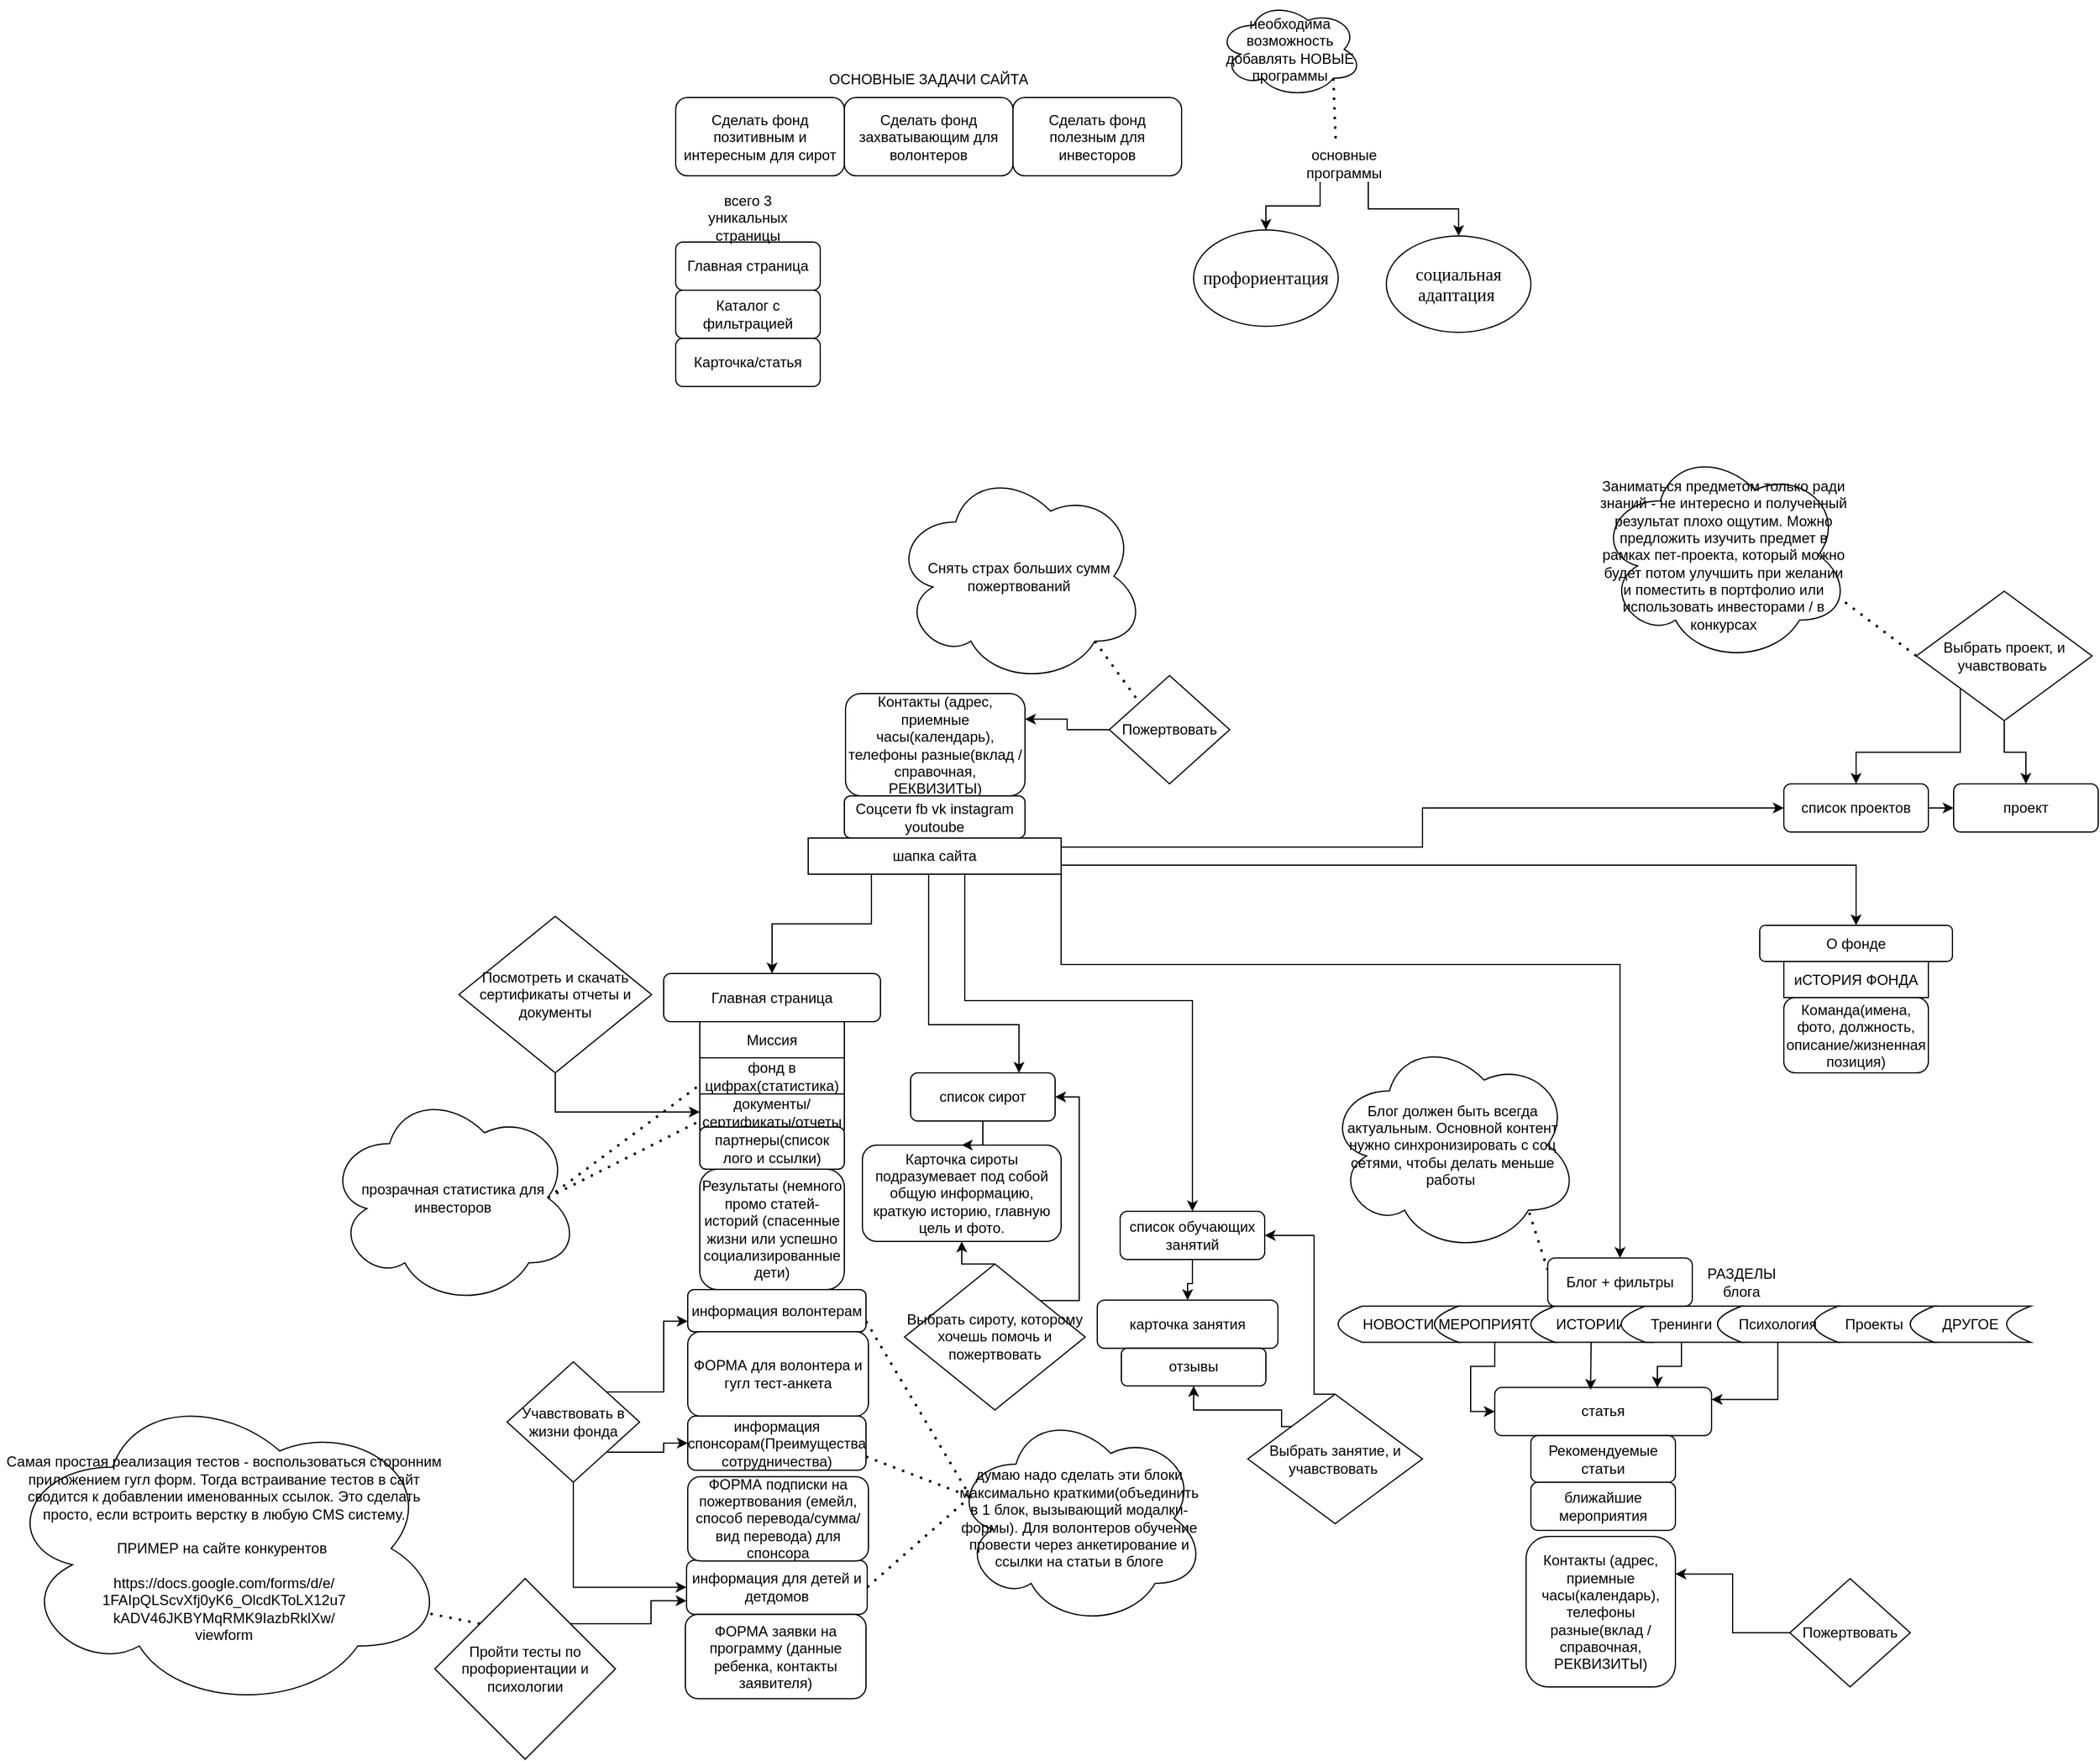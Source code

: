 <mxfile version="13.7.5" type="github">
  <diagram id="C5RBs43oDa-KdzZeNtuy" name="Page-1">
    <mxGraphModel dx="2249" dy="1931" grid="1" gridSize="10" guides="1" tooltips="1" connect="1" arrows="1" fold="1" page="1" pageScale="1" pageWidth="827" pageHeight="1169" math="0" shadow="0">
      <root>
        <mxCell id="WIyWlLk6GJQsqaUBKTNV-0" />
        <mxCell id="WIyWlLk6GJQsqaUBKTNV-1" parent="WIyWlLk6GJQsqaUBKTNV-0" />
        <mxCell id="WIyWlLk6GJQsqaUBKTNV-3" value="Главная страница" style="rounded=1;whiteSpace=wrap;html=1;fontSize=12;glass=0;strokeWidth=1;shadow=0;" parent="WIyWlLk6GJQsqaUBKTNV-1" vertex="1">
          <mxGeometry x="10" y="-730" width="120" height="40" as="geometry" />
        </mxCell>
        <mxCell id="j_ZyQGbrb5WWIaR_qc2B-1" value="Каталог с фильтрацией" style="rounded=1;whiteSpace=wrap;html=1;fontSize=12;glass=0;strokeWidth=1;shadow=0;" parent="WIyWlLk6GJQsqaUBKTNV-1" vertex="1">
          <mxGeometry x="10" y="-690" width="120" height="40" as="geometry" />
        </mxCell>
        <mxCell id="j_ZyQGbrb5WWIaR_qc2B-2" value="Карточка/статья" style="rounded=1;whiteSpace=wrap;html=1;fontSize=12;glass=0;strokeWidth=1;shadow=0;" parent="WIyWlLk6GJQsqaUBKTNV-1" vertex="1">
          <mxGeometry x="10" y="-650" width="120" height="40" as="geometry" />
        </mxCell>
        <mxCell id="j_ZyQGbrb5WWIaR_qc2B-30" value="Сделать фонд полезным для инвесторов" style="rounded=1;whiteSpace=wrap;html=1;fontSize=12;glass=0;strokeWidth=1;shadow=0;" parent="WIyWlLk6GJQsqaUBKTNV-1" vertex="1">
          <mxGeometry x="290" y="-850" width="140" height="65" as="geometry" />
        </mxCell>
        <mxCell id="j_ZyQGbrb5WWIaR_qc2B-31" value="Сделать фонд захватывающим для волонтеров" style="rounded=1;whiteSpace=wrap;html=1;fontSize=12;glass=0;strokeWidth=1;shadow=0;" parent="WIyWlLk6GJQsqaUBKTNV-1" vertex="1">
          <mxGeometry x="150" y="-850" width="140" height="65" as="geometry" />
        </mxCell>
        <mxCell id="j_ZyQGbrb5WWIaR_qc2B-33" value="Сделать фонд позитивным и интересным для сирот" style="rounded=1;whiteSpace=wrap;html=1;fontSize=12;glass=0;strokeWidth=1;shadow=0;" parent="WIyWlLk6GJQsqaUBKTNV-1" vertex="1">
          <mxGeometry x="10" y="-850" width="140" height="65" as="geometry" />
        </mxCell>
        <mxCell id="j_ZyQGbrb5WWIaR_qc2B-35" value="РАЗДЕЛЫ блога" style="text;html=1;strokeColor=none;fillColor=none;align=center;verticalAlign=middle;whiteSpace=wrap;rounded=0;" parent="WIyWlLk6GJQsqaUBKTNV-1" vertex="1">
          <mxGeometry x="855" y="118.75" width="80" height="30" as="geometry" />
        </mxCell>
        <mxCell id="j_ZyQGbrb5WWIaR_qc2B-36" value="&lt;span&gt;Заниматься предметом только ради знаний - не интересно и полученный результат плохо ощутим. Можно предложить изучить предмет в рамках пет-проекта, который можно будет потом улучшить при желании и поместить в портфолио или использовать инвесторами / в конкурсах&lt;/span&gt;" style="ellipse;shape=cloud;whiteSpace=wrap;html=1;" parent="WIyWlLk6GJQsqaUBKTNV-1" vertex="1">
          <mxGeometry x="775" y="-560" width="210" height="180" as="geometry" />
        </mxCell>
        <mxCell id="j_ZyQGbrb5WWIaR_qc2B-45" value="" style="endArrow=none;dashed=1;html=1;dashPattern=1 3;strokeWidth=2;entryX=0.96;entryY=0.7;entryDx=0;entryDy=0;entryPerimeter=0;exitX=0;exitY=0.5;exitDx=0;exitDy=0;" parent="WIyWlLk6GJQsqaUBKTNV-1" source="j_ZyQGbrb5WWIaR_qc2B-162" target="j_ZyQGbrb5WWIaR_qc2B-36" edge="1">
          <mxGeometry width="50" height="50" relative="1" as="geometry">
            <mxPoint x="1510" y="-405" as="sourcePoint" />
            <mxPoint x="1560" y="-455" as="targetPoint" />
          </mxGeometry>
        </mxCell>
        <mxCell id="j_ZyQGbrb5WWIaR_qc2B-47" value="НОВОСТИ" style="shape=dataStorage;whiteSpace=wrap;html=1;fixedSize=1;" parent="WIyWlLk6GJQsqaUBKTNV-1" vertex="1">
          <mxGeometry x="560" y="153.75" width="100" height="30" as="geometry" />
        </mxCell>
        <mxCell id="j_ZyQGbrb5WWIaR_qc2B-114" style="edgeStyle=orthogonalEdgeStyle;rounded=0;orthogonalLoop=1;jettySize=auto;html=1;exitX=0.5;exitY=1;exitDx=0;exitDy=0;entryX=0;entryY=0.5;entryDx=0;entryDy=0;" parent="WIyWlLk6GJQsqaUBKTNV-1" source="j_ZyQGbrb5WWIaR_qc2B-48" target="j_ZyQGbrb5WWIaR_qc2B-97" edge="1">
          <mxGeometry relative="1" as="geometry" />
        </mxCell>
        <mxCell id="j_ZyQGbrb5WWIaR_qc2B-48" value="МЕРОПРИЯТИЯ" style="shape=dataStorage;whiteSpace=wrap;html=1;fixedSize=1;" parent="WIyWlLk6GJQsqaUBKTNV-1" vertex="1">
          <mxGeometry x="640" y="153.75" width="100" height="30" as="geometry" />
        </mxCell>
        <mxCell id="j_ZyQGbrb5WWIaR_qc2B-49" value="ИСТОРИИ" style="shape=dataStorage;whiteSpace=wrap;html=1;fixedSize=1;" parent="WIyWlLk6GJQsqaUBKTNV-1" vertex="1">
          <mxGeometry x="720" y="153.75" width="100" height="30" as="geometry" />
        </mxCell>
        <mxCell id="j_ZyQGbrb5WWIaR_qc2B-53" value="&lt;span&gt;иСТОРИЯ ФОНДА&lt;/span&gt;" style="rounded=0;whiteSpace=wrap;html=1;" parent="WIyWlLk6GJQsqaUBKTNV-1" vertex="1">
          <mxGeometry x="930" y="-132.5" width="120" height="30" as="geometry" />
        </mxCell>
        <mxCell id="j_ZyQGbrb5WWIaR_qc2B-56" value="&lt;span&gt;документы/сертификаты/отчеты&lt;/span&gt;" style="rounded=0;whiteSpace=wrap;html=1;" parent="WIyWlLk6GJQsqaUBKTNV-1" vertex="1">
          <mxGeometry x="30" y="-22.5" width="120" height="30" as="geometry" />
        </mxCell>
        <mxCell id="j_ZyQGbrb5WWIaR_qc2B-112" style="edgeStyle=orthogonalEdgeStyle;rounded=0;orthogonalLoop=1;jettySize=auto;html=1;exitX=0.5;exitY=1;exitDx=0;exitDy=0;entryX=0.75;entryY=0;entryDx=0;entryDy=0;" parent="WIyWlLk6GJQsqaUBKTNV-1" source="j_ZyQGbrb5WWIaR_qc2B-57" target="j_ZyQGbrb5WWIaR_qc2B-97" edge="1">
          <mxGeometry relative="1" as="geometry" />
        </mxCell>
        <mxCell id="j_ZyQGbrb5WWIaR_qc2B-57" value="Тренинги" style="shape=dataStorage;whiteSpace=wrap;html=1;fixedSize=1;" parent="WIyWlLk6GJQsqaUBKTNV-1" vertex="1">
          <mxGeometry x="795" y="153.75" width="100" height="30" as="geometry" />
        </mxCell>
        <mxCell id="j_ZyQGbrb5WWIaR_qc2B-58" value="&lt;span&gt;Миссия&lt;/span&gt;" style="rounded=0;whiteSpace=wrap;html=1;" parent="WIyWlLk6GJQsqaUBKTNV-1" vertex="1">
          <mxGeometry x="30" y="-82.5" width="120" height="30" as="geometry" />
        </mxCell>
        <mxCell id="j_ZyQGbrb5WWIaR_qc2B-67" style="edgeStyle=orthogonalEdgeStyle;rounded=0;orthogonalLoop=1;jettySize=auto;html=1;exitX=0.25;exitY=1;exitDx=0;exitDy=0;" parent="WIyWlLk6GJQsqaUBKTNV-1" source="j_ZyQGbrb5WWIaR_qc2B-60" target="j_ZyQGbrb5WWIaR_qc2B-62" edge="1">
          <mxGeometry relative="1" as="geometry" />
        </mxCell>
        <mxCell id="j_ZyQGbrb5WWIaR_qc2B-68" style="edgeStyle=orthogonalEdgeStyle;rounded=0;orthogonalLoop=1;jettySize=auto;html=1;exitX=0.75;exitY=1;exitDx=0;exitDy=0;" parent="WIyWlLk6GJQsqaUBKTNV-1" source="j_ZyQGbrb5WWIaR_qc2B-60" target="j_ZyQGbrb5WWIaR_qc2B-63" edge="1">
          <mxGeometry relative="1" as="geometry" />
        </mxCell>
        <mxCell id="j_ZyQGbrb5WWIaR_qc2B-60" value="основные программы" style="text;html=1;strokeColor=none;fillColor=none;align=center;verticalAlign=middle;whiteSpace=wrap;rounded=0;" parent="WIyWlLk6GJQsqaUBKTNV-1" vertex="1">
          <mxGeometry x="525" y="-810" width="80" height="30" as="geometry" />
        </mxCell>
        <mxCell id="j_ZyQGbrb5WWIaR_qc2B-62" value="&lt;span style=&quot;font-size: 11.0pt ; line-height: 115% ; font-family: &amp;#34;calibri&amp;#34; , &amp;#34;sans-serif&amp;#34;&quot;&gt;профориентация&lt;/span&gt;" style="ellipse;whiteSpace=wrap;html=1;" parent="WIyWlLk6GJQsqaUBKTNV-1" vertex="1">
          <mxGeometry x="440" y="-740" width="120" height="80" as="geometry" />
        </mxCell>
        <mxCell id="j_ZyQGbrb5WWIaR_qc2B-63" value="&lt;span style=&quot;font-size: 11.0pt ; line-height: 115% ; font-family: &amp;#34;calibri&amp;#34; , &amp;#34;sans-serif&amp;#34;&quot;&gt;социальная адаптация&amp;nbsp;&lt;/span&gt;" style="ellipse;whiteSpace=wrap;html=1;" parent="WIyWlLk6GJQsqaUBKTNV-1" vertex="1">
          <mxGeometry x="600" y="-735" width="120" height="80" as="geometry" />
        </mxCell>
        <mxCell id="j_ZyQGbrb5WWIaR_qc2B-64" value="необходима возможность добавлять НОВЫЕ программы" style="ellipse;shape=cloud;whiteSpace=wrap;html=1;" parent="WIyWlLk6GJQsqaUBKTNV-1" vertex="1">
          <mxGeometry x="460" y="-930" width="120" height="80" as="geometry" />
        </mxCell>
        <mxCell id="j_ZyQGbrb5WWIaR_qc2B-66" value="" style="endArrow=none;dashed=1;html=1;dashPattern=1 3;strokeWidth=2;exitX=0.8;exitY=0.8;exitDx=0;exitDy=0;exitPerimeter=0;entryX=0.413;entryY=-0.033;entryDx=0;entryDy=0;entryPerimeter=0;" parent="WIyWlLk6GJQsqaUBKTNV-1" source="j_ZyQGbrb5WWIaR_qc2B-64" target="j_ZyQGbrb5WWIaR_qc2B-60" edge="1">
          <mxGeometry width="50" height="50" relative="1" as="geometry">
            <mxPoint x="440" y="-700" as="sourcePoint" />
            <mxPoint x="490" y="-750" as="targetPoint" />
          </mxGeometry>
        </mxCell>
        <mxCell id="j_ZyQGbrb5WWIaR_qc2B-69" value="Проекты" style="shape=dataStorage;whiteSpace=wrap;html=1;fixedSize=1;" parent="WIyWlLk6GJQsqaUBKTNV-1" vertex="1">
          <mxGeometry x="955" y="153.75" width="100" height="30" as="geometry" />
        </mxCell>
        <mxCell id="j_ZyQGbrb5WWIaR_qc2B-113" style="edgeStyle=orthogonalEdgeStyle;rounded=0;orthogonalLoop=1;jettySize=auto;html=1;exitX=0.5;exitY=1;exitDx=0;exitDy=0;entryX=1;entryY=0.25;entryDx=0;entryDy=0;" parent="WIyWlLk6GJQsqaUBKTNV-1" source="j_ZyQGbrb5WWIaR_qc2B-70" target="j_ZyQGbrb5WWIaR_qc2B-97" edge="1">
          <mxGeometry relative="1" as="geometry" />
        </mxCell>
        <mxCell id="j_ZyQGbrb5WWIaR_qc2B-70" value="Психология" style="shape=dataStorage;whiteSpace=wrap;html=1;fixedSize=1;" parent="WIyWlLk6GJQsqaUBKTNV-1" vertex="1">
          <mxGeometry x="875" y="153.75" width="100" height="30" as="geometry" />
        </mxCell>
        <mxCell id="j_ZyQGbrb5WWIaR_qc2B-76" value="ОСНОВНЫЕ ЗАДАЧИ САЙТА" style="text;html=1;strokeColor=none;fillColor=none;align=center;verticalAlign=middle;whiteSpace=wrap;rounded=0;" parent="WIyWlLk6GJQsqaUBKTNV-1" vertex="1">
          <mxGeometry x="115" y="-880" width="210" height="30" as="geometry" />
        </mxCell>
        <mxCell id="j_ZyQGbrb5WWIaR_qc2B-77" value="ДРУГОЕ" style="shape=dataStorage;whiteSpace=wrap;html=1;fixedSize=1;" parent="WIyWlLk6GJQsqaUBKTNV-1" vertex="1">
          <mxGeometry x="1035" y="153.75" width="100" height="30" as="geometry" />
        </mxCell>
        <mxCell id="j_ZyQGbrb5WWIaR_qc2B-84" value="&lt;span&gt;Блог должен быть всегда актуальным. Основной контент нужно синхронизировать с соц сетями, чтобы делать меньше работы&amp;nbsp;&lt;/span&gt;" style="ellipse;shape=cloud;whiteSpace=wrap;html=1;" parent="WIyWlLk6GJQsqaUBKTNV-1" vertex="1">
          <mxGeometry x="550" y="-70" width="210" height="180" as="geometry" />
        </mxCell>
        <mxCell id="j_ZyQGbrb5WWIaR_qc2B-85" value="" style="endArrow=none;dashed=1;html=1;dashPattern=1 3;strokeWidth=2;entryX=0.8;entryY=0.8;entryDx=0;entryDy=0;entryPerimeter=0;exitX=0;exitY=0.25;exitDx=0;exitDy=0;" parent="WIyWlLk6GJQsqaUBKTNV-1" source="j_ZyQGbrb5WWIaR_qc2B-98" target="j_ZyQGbrb5WWIaR_qc2B-84" edge="1">
          <mxGeometry width="50" height="50" relative="1" as="geometry">
            <mxPoint x="1000" y="-36.25" as="sourcePoint" />
            <mxPoint x="1050" y="-86.25" as="targetPoint" />
          </mxGeometry>
        </mxCell>
        <mxCell id="j_ZyQGbrb5WWIaR_qc2B-93" value="&lt;span&gt;Карточка сироты подразумевает под собой общую информацию, краткую историю, главную цель и фото.&lt;/span&gt;" style="rounded=1;whiteSpace=wrap;html=1;" parent="WIyWlLk6GJQsqaUBKTNV-1" vertex="1">
          <mxGeometry x="165" y="20" width="165" height="80" as="geometry" />
        </mxCell>
        <mxCell id="j_ZyQGbrb5WWIaR_qc2B-94" value="всего 3 уникальных страницы" style="text;html=1;strokeColor=none;fillColor=none;align=center;verticalAlign=middle;whiteSpace=wrap;rounded=0;" parent="WIyWlLk6GJQsqaUBKTNV-1" vertex="1">
          <mxGeometry x="35" y="-760" width="70" height="20" as="geometry" />
        </mxCell>
        <mxCell id="j_ZyQGbrb5WWIaR_qc2B-106" style="edgeStyle=orthogonalEdgeStyle;rounded=0;orthogonalLoop=1;jettySize=auto;html=1;entryX=0.75;entryY=0;entryDx=0;entryDy=0;exitX=0.5;exitY=1;exitDx=0;exitDy=0;" parent="WIyWlLk6GJQsqaUBKTNV-1" source="j_ZyQGbrb5WWIaR_qc2B-122" target="j_ZyQGbrb5WWIaR_qc2B-96" edge="1">
          <mxGeometry relative="1" as="geometry">
            <mxPoint x="60" y="200" as="targetPoint" />
            <mxPoint x="150" y="30" as="sourcePoint" />
            <Array as="points">
              <mxPoint x="220" y="-80" />
              <mxPoint x="295" y="-80" />
            </Array>
          </mxGeometry>
        </mxCell>
        <mxCell id="j_ZyQGbrb5WWIaR_qc2B-109" style="edgeStyle=orthogonalEdgeStyle;rounded=0;orthogonalLoop=1;jettySize=auto;html=1;entryX=0.5;entryY=0;entryDx=0;entryDy=0;exitX=1;exitY=0.75;exitDx=0;exitDy=0;" parent="WIyWlLk6GJQsqaUBKTNV-1" source="j_ZyQGbrb5WWIaR_qc2B-122" target="j_ZyQGbrb5WWIaR_qc2B-108" edge="1">
          <mxGeometry relative="1" as="geometry">
            <mxPoint x="250" y="30" as="sourcePoint" />
          </mxGeometry>
        </mxCell>
        <mxCell id="j_ZyQGbrb5WWIaR_qc2B-118" style="edgeStyle=orthogonalEdgeStyle;rounded=0;orthogonalLoop=1;jettySize=auto;html=1;exitX=0.75;exitY=1;exitDx=0;exitDy=0;entryX=0.5;entryY=0;entryDx=0;entryDy=0;" parent="WIyWlLk6GJQsqaUBKTNV-1" source="j_ZyQGbrb5WWIaR_qc2B-122" target="j_ZyQGbrb5WWIaR_qc2B-116" edge="1">
          <mxGeometry relative="1" as="geometry">
            <Array as="points">
              <mxPoint x="250" y="-100" />
              <mxPoint x="439" y="-100" />
            </Array>
          </mxGeometry>
        </mxCell>
        <mxCell id="j_ZyQGbrb5WWIaR_qc2B-95" value="Главная страница" style="rounded=1;whiteSpace=wrap;html=1;fontSize=12;glass=0;strokeWidth=1;shadow=0;" parent="WIyWlLk6GJQsqaUBKTNV-1" vertex="1">
          <mxGeometry y="-122.5" width="180" height="40" as="geometry" />
        </mxCell>
        <mxCell id="j_ZyQGbrb5WWIaR_qc2B-104" style="edgeStyle=orthogonalEdgeStyle;rounded=0;orthogonalLoop=1;jettySize=auto;html=1;exitX=0.5;exitY=1;exitDx=0;exitDy=0;" parent="WIyWlLk6GJQsqaUBKTNV-1" source="j_ZyQGbrb5WWIaR_qc2B-96" target="j_ZyQGbrb5WWIaR_qc2B-93" edge="1">
          <mxGeometry relative="1" as="geometry" />
        </mxCell>
        <mxCell id="j_ZyQGbrb5WWIaR_qc2B-96" value="список сирот" style="rounded=1;whiteSpace=wrap;html=1;fontSize=12;glass=0;strokeWidth=1;shadow=0;" parent="WIyWlLk6GJQsqaUBKTNV-1" vertex="1">
          <mxGeometry x="205" y="-40" width="120" height="40" as="geometry" />
        </mxCell>
        <mxCell id="j_ZyQGbrb5WWIaR_qc2B-97" value="статья" style="rounded=1;whiteSpace=wrap;html=1;fontSize=12;glass=0;strokeWidth=1;shadow=0;" parent="WIyWlLk6GJQsqaUBKTNV-1" vertex="1">
          <mxGeometry x="690" y="221.25" width="180" height="40" as="geometry" />
        </mxCell>
        <mxCell id="j_ZyQGbrb5WWIaR_qc2B-103" style="edgeStyle=orthogonalEdgeStyle;rounded=0;orthogonalLoop=1;jettySize=auto;html=1;exitX=0.5;exitY=1;exitDx=0;exitDy=0;entryX=0.442;entryY=0.05;entryDx=0;entryDy=0;entryPerimeter=0;" parent="WIyWlLk6GJQsqaUBKTNV-1" source="j_ZyQGbrb5WWIaR_qc2B-49" target="j_ZyQGbrb5WWIaR_qc2B-97" edge="1">
          <mxGeometry relative="1" as="geometry" />
        </mxCell>
        <mxCell id="j_ZyQGbrb5WWIaR_qc2B-98" value="Блог + фильтры" style="rounded=1;whiteSpace=wrap;html=1;fontSize=12;glass=0;strokeWidth=1;shadow=0;" parent="WIyWlLk6GJQsqaUBKTNV-1" vertex="1">
          <mxGeometry x="734" y="113.75" width="120" height="40" as="geometry" />
        </mxCell>
        <mxCell id="j_ZyQGbrb5WWIaR_qc2B-108" value="О фонде" style="rounded=1;whiteSpace=wrap;html=1;fontSize=12;glass=0;strokeWidth=1;shadow=0;" parent="WIyWlLk6GJQsqaUBKTNV-1" vertex="1">
          <mxGeometry x="910" y="-162.5" width="160" height="30" as="geometry" />
        </mxCell>
        <mxCell id="j_ZyQGbrb5WWIaR_qc2B-119" style="edgeStyle=orthogonalEdgeStyle;rounded=0;orthogonalLoop=1;jettySize=auto;html=1;exitX=0.5;exitY=1;exitDx=0;exitDy=0;" parent="WIyWlLk6GJQsqaUBKTNV-1" source="j_ZyQGbrb5WWIaR_qc2B-116" target="j_ZyQGbrb5WWIaR_qc2B-117" edge="1">
          <mxGeometry relative="1" as="geometry" />
        </mxCell>
        <mxCell id="j_ZyQGbrb5WWIaR_qc2B-116" value="список обучающих занятий" style="rounded=1;whiteSpace=wrap;html=1;fontSize=12;glass=0;strokeWidth=1;shadow=0;" parent="WIyWlLk6GJQsqaUBKTNV-1" vertex="1">
          <mxGeometry x="379" y="75" width="120" height="40" as="geometry" />
        </mxCell>
        <mxCell id="j_ZyQGbrb5WWIaR_qc2B-117" value="карточка занятия" style="rounded=1;whiteSpace=wrap;html=1;fontSize=12;glass=0;strokeWidth=1;shadow=0;" parent="WIyWlLk6GJQsqaUBKTNV-1" vertex="1">
          <mxGeometry x="360" y="148.75" width="150" height="40" as="geometry" />
        </mxCell>
        <mxCell id="j_ZyQGbrb5WWIaR_qc2B-55" value="фонд в цифрах(статистика)" style="rounded=0;whiteSpace=wrap;html=1;" parent="WIyWlLk6GJQsqaUBKTNV-1" vertex="1">
          <mxGeometry x="30" y="-52.5" width="120" height="30" as="geometry" />
        </mxCell>
        <mxCell id="j_ZyQGbrb5WWIaR_qc2B-124" style="edgeStyle=orthogonalEdgeStyle;rounded=0;orthogonalLoop=1;jettySize=auto;html=1;exitX=0.25;exitY=1;exitDx=0;exitDy=0;entryX=0.5;entryY=0;entryDx=0;entryDy=0;" parent="WIyWlLk6GJQsqaUBKTNV-1" source="j_ZyQGbrb5WWIaR_qc2B-122" target="j_ZyQGbrb5WWIaR_qc2B-95" edge="1">
          <mxGeometry relative="1" as="geometry" />
        </mxCell>
        <mxCell id="j_ZyQGbrb5WWIaR_qc2B-126" style="edgeStyle=orthogonalEdgeStyle;rounded=0;orthogonalLoop=1;jettySize=auto;html=1;exitX=1;exitY=1;exitDx=0;exitDy=0;entryX=0.5;entryY=0;entryDx=0;entryDy=0;" parent="WIyWlLk6GJQsqaUBKTNV-1" source="j_ZyQGbrb5WWIaR_qc2B-122" target="j_ZyQGbrb5WWIaR_qc2B-98" edge="1">
          <mxGeometry relative="1" as="geometry">
            <Array as="points">
              <mxPoint x="330" y="-130" />
              <mxPoint x="794" y="-130" />
            </Array>
          </mxGeometry>
        </mxCell>
        <mxCell id="j_ZyQGbrb5WWIaR_qc2B-160" style="edgeStyle=orthogonalEdgeStyle;rounded=0;orthogonalLoop=1;jettySize=auto;html=1;exitX=1;exitY=0.25;exitDx=0;exitDy=0;entryX=0;entryY=0.5;entryDx=0;entryDy=0;" parent="WIyWlLk6GJQsqaUBKTNV-1" source="j_ZyQGbrb5WWIaR_qc2B-122" target="j_ZyQGbrb5WWIaR_qc2B-158" edge="1">
          <mxGeometry relative="1" as="geometry" />
        </mxCell>
        <mxCell id="j_ZyQGbrb5WWIaR_qc2B-122" value="&lt;span&gt;шапка сайта&lt;/span&gt;" style="rounded=0;whiteSpace=wrap;html=1;" parent="WIyWlLk6GJQsqaUBKTNV-1" vertex="1">
          <mxGeometry x="120" y="-235" width="210" height="30" as="geometry" />
        </mxCell>
        <mxCell id="j_ZyQGbrb5WWIaR_qc2B-127" value="Соцсети fb vk instagram youtoube" style="rounded=1;whiteSpace=wrap;html=1;fontSize=12;glass=0;strokeWidth=1;shadow=0;" parent="WIyWlLk6GJQsqaUBKTNV-1" vertex="1">
          <mxGeometry x="150" y="-270" width="150" height="35" as="geometry" />
        </mxCell>
        <mxCell id="j_ZyQGbrb5WWIaR_qc2B-128" value="Контакты (адрес, приемные часы(календарь), телефоны разные(вклад / справочная, РЕКВИЗИТЫ)" style="rounded=1;whiteSpace=wrap;html=1;fontSize=12;glass=0;strokeWidth=1;shadow=0;" parent="WIyWlLk6GJQsqaUBKTNV-1" vertex="1">
          <mxGeometry x="151" y="-355" width="149" height="85" as="geometry" />
        </mxCell>
        <mxCell id="j_ZyQGbrb5WWIaR_qc2B-129" value="партнеры(список лого и ссылки)" style="rounded=1;whiteSpace=wrap;html=1;fontSize=12;glass=0;strokeWidth=1;shadow=0;" parent="WIyWlLk6GJQsqaUBKTNV-1" vertex="1">
          <mxGeometry x="30" y="5" width="120" height="35" as="geometry" />
        </mxCell>
        <mxCell id="j_ZyQGbrb5WWIaR_qc2B-130" value="отзывы" style="rounded=1;whiteSpace=wrap;html=1;fontSize=12;glass=0;strokeWidth=1;shadow=0;" parent="WIyWlLk6GJQsqaUBKTNV-1" vertex="1">
          <mxGeometry x="380" y="188.75" width="120" height="31.25" as="geometry" />
        </mxCell>
        <mxCell id="j_ZyQGbrb5WWIaR_qc2B-131" value="Результаты (немного промо статей-историй (спасенные жизни или успешно социализированные дети)" style="rounded=1;whiteSpace=wrap;html=1;fontSize=12;glass=0;strokeWidth=1;shadow=0;" parent="WIyWlLk6GJQsqaUBKTNV-1" vertex="1">
          <mxGeometry x="30" y="40" width="120" height="100" as="geometry" />
        </mxCell>
        <mxCell id="j_ZyQGbrb5WWIaR_qc2B-132" value="Команда(имена, фото, должность, описание/жизненная позиция)" style="rounded=1;whiteSpace=wrap;html=1;fontSize=12;glass=0;strokeWidth=1;shadow=0;" parent="WIyWlLk6GJQsqaUBKTNV-1" vertex="1">
          <mxGeometry x="930" y="-102.5" width="120" height="62.5" as="geometry" />
        </mxCell>
        <mxCell id="j_ZyQGbrb5WWIaR_qc2B-133" value="Рекомендуемые статьи" style="rounded=1;whiteSpace=wrap;html=1;fontSize=12;glass=0;strokeWidth=1;shadow=0;" parent="WIyWlLk6GJQsqaUBKTNV-1" vertex="1">
          <mxGeometry x="720" y="261.25" width="120" height="38.75" as="geometry" />
        </mxCell>
        <mxCell id="j_ZyQGbrb5WWIaR_qc2B-134" value="информация волонтерам" style="rounded=1;whiteSpace=wrap;html=1;fontSize=12;glass=0;strokeWidth=1;shadow=0;" parent="WIyWlLk6GJQsqaUBKTNV-1" vertex="1">
          <mxGeometry x="20" y="140" width="148" height="35" as="geometry" />
        </mxCell>
        <mxCell id="j_ZyQGbrb5WWIaR_qc2B-135" value="информация спонсорам(Преимущества сотрудничества)" style="rounded=1;whiteSpace=wrap;html=1;fontSize=12;glass=0;strokeWidth=1;shadow=0;" parent="WIyWlLk6GJQsqaUBKTNV-1" vertex="1">
          <mxGeometry x="20" y="245" width="148" height="45" as="geometry" />
        </mxCell>
        <mxCell id="j_ZyQGbrb5WWIaR_qc2B-136" value="информация для детей и детдомов" style="rounded=1;whiteSpace=wrap;html=1;fontSize=12;glass=0;strokeWidth=1;shadow=0;" parent="WIyWlLk6GJQsqaUBKTNV-1" vertex="1">
          <mxGeometry x="19" y="364.69" width="150" height="45" as="geometry" />
        </mxCell>
        <mxCell id="j_ZyQGbrb5WWIaR_qc2B-137" value="ФОРМА заявки на программу (данные ребенка, контакты заявителя)" style="rounded=1;whiteSpace=wrap;html=1;fontSize=12;glass=0;strokeWidth=1;shadow=0;" parent="WIyWlLk6GJQsqaUBKTNV-1" vertex="1">
          <mxGeometry x="18" y="409.69" width="150" height="70" as="geometry" />
        </mxCell>
        <mxCell id="j_ZyQGbrb5WWIaR_qc2B-138" value="ФОРМА подписки на пожертвования (емейл, способ перевода/сумма/вид перевода) для спонсора" style="rounded=1;whiteSpace=wrap;html=1;fontSize=12;glass=0;strokeWidth=1;shadow=0;" parent="WIyWlLk6GJQsqaUBKTNV-1" vertex="1">
          <mxGeometry x="20" y="295.32" width="150" height="70" as="geometry" />
        </mxCell>
        <mxCell id="j_ZyQGbrb5WWIaR_qc2B-139" value="ФОРМА для волонтера и гугл тест-анкета" style="rounded=1;whiteSpace=wrap;html=1;fontSize=12;glass=0;strokeWidth=1;shadow=0;" parent="WIyWlLk6GJQsqaUBKTNV-1" vertex="1">
          <mxGeometry x="20" y="175" width="150" height="70" as="geometry" />
        </mxCell>
        <mxCell id="j_ZyQGbrb5WWIaR_qc2B-140" value="&lt;span&gt;думаю надо сделать эти блоки максимально краткими(объединить в 1 блок, вызывающий модалки-формы). Для волонтеров обучение провести через анкетирование и ссылки на статьи в блоге&lt;/span&gt;" style="ellipse;shape=cloud;whiteSpace=wrap;html=1;" parent="WIyWlLk6GJQsqaUBKTNV-1" vertex="1">
          <mxGeometry x="240" y="240" width="210" height="180" as="geometry" />
        </mxCell>
        <mxCell id="j_ZyQGbrb5WWIaR_qc2B-141" value="" style="endArrow=none;dashed=1;html=1;dashPattern=1 3;strokeWidth=2;entryX=0.07;entryY=0.4;entryDx=0;entryDy=0;entryPerimeter=0;exitX=1;exitY=0.75;exitDx=0;exitDy=0;" parent="WIyWlLk6GJQsqaUBKTNV-1" source="j_ZyQGbrb5WWIaR_qc2B-134" target="j_ZyQGbrb5WWIaR_qc2B-140" edge="1">
          <mxGeometry width="50" height="50" relative="1" as="geometry">
            <mxPoint x="190" y="280" as="sourcePoint" />
            <mxPoint x="240" y="230" as="targetPoint" />
          </mxGeometry>
        </mxCell>
        <mxCell id="j_ZyQGbrb5WWIaR_qc2B-143" value="" style="endArrow=none;dashed=1;html=1;dashPattern=1 3;strokeWidth=2;entryX=0.07;entryY=0.4;entryDx=0;entryDy=0;entryPerimeter=0;exitX=1;exitY=0.5;exitDx=0;exitDy=0;" parent="WIyWlLk6GJQsqaUBKTNV-1" source="j_ZyQGbrb5WWIaR_qc2B-136" target="j_ZyQGbrb5WWIaR_qc2B-140" edge="1">
          <mxGeometry width="50" height="50" relative="1" as="geometry">
            <mxPoint x="190" y="280" as="sourcePoint" />
            <mxPoint x="240" y="230" as="targetPoint" />
          </mxGeometry>
        </mxCell>
        <mxCell id="j_ZyQGbrb5WWIaR_qc2B-145" value="" style="endArrow=none;dashed=1;html=1;dashPattern=1 3;strokeWidth=2;entryX=0.07;entryY=0.4;entryDx=0;entryDy=0;entryPerimeter=0;exitX=1;exitY=0.75;exitDx=0;exitDy=0;" parent="WIyWlLk6GJQsqaUBKTNV-1" source="j_ZyQGbrb5WWIaR_qc2B-135" target="j_ZyQGbrb5WWIaR_qc2B-140" edge="1">
          <mxGeometry width="50" height="50" relative="1" as="geometry">
            <mxPoint x="179" y="376.87" as="sourcePoint" />
            <mxPoint x="283.6" y="349" as="targetPoint" />
          </mxGeometry>
        </mxCell>
        <mxCell id="j_ZyQGbrb5WWIaR_qc2B-147" style="edgeStyle=orthogonalEdgeStyle;rounded=0;orthogonalLoop=1;jettySize=auto;html=1;exitX=0.5;exitY=1;exitDx=0;exitDy=0;entryX=0;entryY=0.5;entryDx=0;entryDy=0;" parent="WIyWlLk6GJQsqaUBKTNV-1" source="j_ZyQGbrb5WWIaR_qc2B-146" target="j_ZyQGbrb5WWIaR_qc2B-56" edge="1">
          <mxGeometry relative="1" as="geometry" />
        </mxCell>
        <mxCell id="j_ZyQGbrb5WWIaR_qc2B-146" value="Посмотреть и скачать сертификаты отчеты и документы" style="rhombus;whiteSpace=wrap;html=1;" parent="WIyWlLk6GJQsqaUBKTNV-1" vertex="1">
          <mxGeometry x="-170" y="-170" width="160" height="130" as="geometry" />
        </mxCell>
        <mxCell id="j_ZyQGbrb5WWIaR_qc2B-149" style="edgeStyle=orthogonalEdgeStyle;rounded=0;orthogonalLoop=1;jettySize=auto;html=1;exitX=0;exitY=0.5;exitDx=0;exitDy=0;entryX=1;entryY=0.25;entryDx=0;entryDy=0;" parent="WIyWlLk6GJQsqaUBKTNV-1" source="j_ZyQGbrb5WWIaR_qc2B-148" target="j_ZyQGbrb5WWIaR_qc2B-128" edge="1">
          <mxGeometry relative="1" as="geometry" />
        </mxCell>
        <mxCell id="j_ZyQGbrb5WWIaR_qc2B-148" value="Пожертвовать" style="rhombus;whiteSpace=wrap;html=1;" parent="WIyWlLk6GJQsqaUBKTNV-1" vertex="1">
          <mxGeometry x="370" y="-370" width="100" height="90" as="geometry" />
        </mxCell>
        <mxCell id="j_ZyQGbrb5WWIaR_qc2B-151" style="edgeStyle=orthogonalEdgeStyle;rounded=0;orthogonalLoop=1;jettySize=auto;html=1;exitX=1;exitY=0;exitDx=0;exitDy=0;entryX=0;entryY=0.75;entryDx=0;entryDy=0;" parent="WIyWlLk6GJQsqaUBKTNV-1" source="j_ZyQGbrb5WWIaR_qc2B-150" target="j_ZyQGbrb5WWIaR_qc2B-134" edge="1">
          <mxGeometry relative="1" as="geometry" />
        </mxCell>
        <mxCell id="j_ZyQGbrb5WWIaR_qc2B-152" style="edgeStyle=orthogonalEdgeStyle;rounded=0;orthogonalLoop=1;jettySize=auto;html=1;exitX=1;exitY=1;exitDx=0;exitDy=0;entryX=0;entryY=0.5;entryDx=0;entryDy=0;" parent="WIyWlLk6GJQsqaUBKTNV-1" source="j_ZyQGbrb5WWIaR_qc2B-150" target="j_ZyQGbrb5WWIaR_qc2B-135" edge="1">
          <mxGeometry relative="1" as="geometry" />
        </mxCell>
        <mxCell id="j_ZyQGbrb5WWIaR_qc2B-153" style="edgeStyle=orthogonalEdgeStyle;rounded=0;orthogonalLoop=1;jettySize=auto;html=1;exitX=0.5;exitY=1;exitDx=0;exitDy=0;entryX=0;entryY=0.5;entryDx=0;entryDy=0;" parent="WIyWlLk6GJQsqaUBKTNV-1" source="j_ZyQGbrb5WWIaR_qc2B-150" target="j_ZyQGbrb5WWIaR_qc2B-136" edge="1">
          <mxGeometry relative="1" as="geometry" />
        </mxCell>
        <mxCell id="j_ZyQGbrb5WWIaR_qc2B-150" value="Учавствовать в жизни фонда" style="rhombus;whiteSpace=wrap;html=1;" parent="WIyWlLk6GJQsqaUBKTNV-1" vertex="1">
          <mxGeometry x="-130" y="200" width="110" height="100" as="geometry" />
        </mxCell>
        <mxCell id="j_ZyQGbrb5WWIaR_qc2B-155" style="edgeStyle=orthogonalEdgeStyle;rounded=0;orthogonalLoop=1;jettySize=auto;html=1;exitX=0.5;exitY=0;exitDx=0;exitDy=0;entryX=0.5;entryY=1;entryDx=0;entryDy=0;" parent="WIyWlLk6GJQsqaUBKTNV-1" source="j_ZyQGbrb5WWIaR_qc2B-154" target="j_ZyQGbrb5WWIaR_qc2B-93" edge="1">
          <mxGeometry relative="1" as="geometry" />
        </mxCell>
        <mxCell id="-iMYwJzgG5lu96a3ymdi-2" style="edgeStyle=orthogonalEdgeStyle;rounded=0;orthogonalLoop=1;jettySize=auto;html=1;exitX=1;exitY=0;exitDx=0;exitDy=0;entryX=1;entryY=0.5;entryDx=0;entryDy=0;" edge="1" parent="WIyWlLk6GJQsqaUBKTNV-1" source="j_ZyQGbrb5WWIaR_qc2B-154" target="j_ZyQGbrb5WWIaR_qc2B-96">
          <mxGeometry relative="1" as="geometry">
            <Array as="points">
              <mxPoint x="345" y="149" />
              <mxPoint x="345" y="-20" />
            </Array>
          </mxGeometry>
        </mxCell>
        <mxCell id="j_ZyQGbrb5WWIaR_qc2B-154" value="Выбрать сироту, которому хочешь помочь и пожертвовать" style="rhombus;whiteSpace=wrap;html=1;" parent="WIyWlLk6GJQsqaUBKTNV-1" vertex="1">
          <mxGeometry x="200" y="118.75" width="150" height="121.25" as="geometry" />
        </mxCell>
        <mxCell id="j_ZyQGbrb5WWIaR_qc2B-157" style="edgeStyle=orthogonalEdgeStyle;rounded=0;orthogonalLoop=1;jettySize=auto;html=1;exitX=0;exitY=0;exitDx=0;exitDy=0;entryX=0.5;entryY=1;entryDx=0;entryDy=0;" parent="WIyWlLk6GJQsqaUBKTNV-1" source="j_ZyQGbrb5WWIaR_qc2B-156" target="j_ZyQGbrb5WWIaR_qc2B-130" edge="1">
          <mxGeometry relative="1" as="geometry">
            <Array as="points">
              <mxPoint x="513" y="240" />
              <mxPoint x="440" y="240" />
            </Array>
          </mxGeometry>
        </mxCell>
        <mxCell id="-iMYwJzgG5lu96a3ymdi-1" style="edgeStyle=orthogonalEdgeStyle;rounded=0;orthogonalLoop=1;jettySize=auto;html=1;exitX=0.5;exitY=0;exitDx=0;exitDy=0;entryX=1;entryY=0.5;entryDx=0;entryDy=0;" edge="1" parent="WIyWlLk6GJQsqaUBKTNV-1" source="j_ZyQGbrb5WWIaR_qc2B-156" target="j_ZyQGbrb5WWIaR_qc2B-116">
          <mxGeometry relative="1" as="geometry">
            <Array as="points">
              <mxPoint x="540" y="227" />
              <mxPoint x="540" y="95" />
            </Array>
          </mxGeometry>
        </mxCell>
        <mxCell id="j_ZyQGbrb5WWIaR_qc2B-156" value="Выбрать занятие, и учавствовать&amp;nbsp;" style="rhombus;whiteSpace=wrap;html=1;" parent="WIyWlLk6GJQsqaUBKTNV-1" vertex="1">
          <mxGeometry x="485" y="226.88" width="145" height="107.5" as="geometry" />
        </mxCell>
        <mxCell id="j_ZyQGbrb5WWIaR_qc2B-161" style="edgeStyle=orthogonalEdgeStyle;rounded=0;orthogonalLoop=1;jettySize=auto;html=1;exitX=1;exitY=0.5;exitDx=0;exitDy=0;entryX=0;entryY=0.5;entryDx=0;entryDy=0;" parent="WIyWlLk6GJQsqaUBKTNV-1" source="j_ZyQGbrb5WWIaR_qc2B-158" target="j_ZyQGbrb5WWIaR_qc2B-159" edge="1">
          <mxGeometry relative="1" as="geometry" />
        </mxCell>
        <mxCell id="j_ZyQGbrb5WWIaR_qc2B-158" value="список проектов" style="rounded=1;whiteSpace=wrap;html=1;fontSize=12;glass=0;strokeWidth=1;shadow=0;" parent="WIyWlLk6GJQsqaUBKTNV-1" vertex="1">
          <mxGeometry x="930" y="-280" width="120" height="40" as="geometry" />
        </mxCell>
        <mxCell id="j_ZyQGbrb5WWIaR_qc2B-159" value="проект" style="rounded=1;whiteSpace=wrap;html=1;fontSize=12;glass=0;strokeWidth=1;shadow=0;" parent="WIyWlLk6GJQsqaUBKTNV-1" vertex="1">
          <mxGeometry x="1071" y="-280" width="120" height="40" as="geometry" />
        </mxCell>
        <mxCell id="j_ZyQGbrb5WWIaR_qc2B-163" style="edgeStyle=orthogonalEdgeStyle;rounded=0;orthogonalLoop=1;jettySize=auto;html=1;exitX=0.5;exitY=1;exitDx=0;exitDy=0;entryX=0.5;entryY=0;entryDx=0;entryDy=0;" parent="WIyWlLk6GJQsqaUBKTNV-1" source="j_ZyQGbrb5WWIaR_qc2B-162" target="j_ZyQGbrb5WWIaR_qc2B-159" edge="1">
          <mxGeometry relative="1" as="geometry" />
        </mxCell>
        <mxCell id="j_ZyQGbrb5WWIaR_qc2B-164" style="edgeStyle=orthogonalEdgeStyle;rounded=0;orthogonalLoop=1;jettySize=auto;html=1;exitX=0;exitY=1;exitDx=0;exitDy=0;entryX=0.5;entryY=0;entryDx=0;entryDy=0;" parent="WIyWlLk6GJQsqaUBKTNV-1" source="j_ZyQGbrb5WWIaR_qc2B-162" target="j_ZyQGbrb5WWIaR_qc2B-158" edge="1">
          <mxGeometry relative="1" as="geometry" />
        </mxCell>
        <mxCell id="j_ZyQGbrb5WWIaR_qc2B-162" value="Выбрать проект, и учавствовать&amp;nbsp;" style="rhombus;whiteSpace=wrap;html=1;" parent="WIyWlLk6GJQsqaUBKTNV-1" vertex="1">
          <mxGeometry x="1040" y="-440" width="146" height="107.5" as="geometry" />
        </mxCell>
        <mxCell id="j_ZyQGbrb5WWIaR_qc2B-167" style="edgeStyle=orthogonalEdgeStyle;rounded=0;orthogonalLoop=1;jettySize=auto;html=1;exitX=1;exitY=0;exitDx=0;exitDy=0;entryX=0;entryY=0.75;entryDx=0;entryDy=0;" parent="WIyWlLk6GJQsqaUBKTNV-1" source="j_ZyQGbrb5WWIaR_qc2B-166" target="j_ZyQGbrb5WWIaR_qc2B-136" edge="1">
          <mxGeometry relative="1" as="geometry" />
        </mxCell>
        <mxCell id="j_ZyQGbrb5WWIaR_qc2B-166" value="Пройти тесты по профориентации и психологии" style="rhombus;whiteSpace=wrap;html=1;" parent="WIyWlLk6GJQsqaUBKTNV-1" vertex="1">
          <mxGeometry x="-190" y="380" width="150" height="150" as="geometry" />
        </mxCell>
        <mxCell id="j_ZyQGbrb5WWIaR_qc2B-168" value="Самая простая реализация тестов - воспользоваться сторонним приложением гугл форм. Тогда встраивание тестов в сайт сводится к добавлении именованных ссылок. Это сделать просто, если встроить верстку в любую CMS систему. &lt;br&gt;&lt;br&gt;ПРИМЕР на сайте конкурентов&amp;nbsp;&lt;br&gt;&lt;br&gt;https://docs.google.com/forms/d/e/&lt;br&gt;1FAIpQLScvXfj0yK6_OlcdKToLX12u7&lt;br&gt;kADV46JKBYMqRMK9IazbRklXw/&lt;br&gt;viewform" style="ellipse;shape=cloud;whiteSpace=wrap;html=1;" parent="WIyWlLk6GJQsqaUBKTNV-1" vertex="1">
          <mxGeometry x="-550" y="220" width="370" height="270" as="geometry" />
        </mxCell>
        <mxCell id="j_ZyQGbrb5WWIaR_qc2B-169" value="" style="endArrow=none;dashed=1;html=1;dashPattern=1 3;strokeWidth=2;entryX=0.96;entryY=0.7;entryDx=0;entryDy=0;entryPerimeter=0;exitX=0;exitY=0;exitDx=0;exitDy=0;" parent="WIyWlLk6GJQsqaUBKTNV-1" source="j_ZyQGbrb5WWIaR_qc2B-166" target="j_ZyQGbrb5WWIaR_qc2B-168" edge="1">
          <mxGeometry width="50" height="50" relative="1" as="geometry">
            <mxPoint x="110" y="380" as="sourcePoint" />
            <mxPoint x="160" y="330" as="targetPoint" />
          </mxGeometry>
        </mxCell>
        <mxCell id="j_ZyQGbrb5WWIaR_qc2B-170" value="ближайшие мероприятия" style="rounded=1;whiteSpace=wrap;html=1;fontSize=12;glass=0;strokeWidth=1;shadow=0;" parent="WIyWlLk6GJQsqaUBKTNV-1" vertex="1">
          <mxGeometry x="720" y="300" width="120" height="40" as="geometry" />
        </mxCell>
        <mxCell id="j_ZyQGbrb5WWIaR_qc2B-171" value="Контакты (адрес, приемные часы(календарь), телефоны разные(вклад / справочная, РЕКВИЗИТЫ)" style="rounded=1;whiteSpace=wrap;html=1;fontSize=12;glass=0;strokeWidth=1;shadow=0;" parent="WIyWlLk6GJQsqaUBKTNV-1" vertex="1">
          <mxGeometry x="716" y="345" width="124" height="125" as="geometry" />
        </mxCell>
        <mxCell id="j_ZyQGbrb5WWIaR_qc2B-172" style="edgeStyle=orthogonalEdgeStyle;rounded=0;orthogonalLoop=1;jettySize=auto;html=1;exitX=0;exitY=0.5;exitDx=0;exitDy=0;entryX=1;entryY=0.25;entryDx=0;entryDy=0;" parent="WIyWlLk6GJQsqaUBKTNV-1" source="j_ZyQGbrb5WWIaR_qc2B-173" target="j_ZyQGbrb5WWIaR_qc2B-171" edge="1">
          <mxGeometry relative="1" as="geometry" />
        </mxCell>
        <mxCell id="j_ZyQGbrb5WWIaR_qc2B-173" value="Пожертвовать" style="rhombus;whiteSpace=wrap;html=1;" parent="WIyWlLk6GJQsqaUBKTNV-1" vertex="1">
          <mxGeometry x="935" y="380" width="100" height="90" as="geometry" />
        </mxCell>
        <mxCell id="j_ZyQGbrb5WWIaR_qc2B-177" value="Снять страх больших сумм пожертвований" style="ellipse;shape=cloud;whiteSpace=wrap;html=1;" parent="WIyWlLk6GJQsqaUBKTNV-1" vertex="1">
          <mxGeometry x="190" y="-542.5" width="210" height="180" as="geometry" />
        </mxCell>
        <mxCell id="j_ZyQGbrb5WWIaR_qc2B-178" value="" style="endArrow=none;dashed=1;html=1;dashPattern=1 3;strokeWidth=2;entryX=0;entryY=0;entryDx=0;entryDy=0;exitX=0.8;exitY=0.8;exitDx=0;exitDy=0;exitPerimeter=0;" parent="WIyWlLk6GJQsqaUBKTNV-1" source="j_ZyQGbrb5WWIaR_qc2B-177" target="j_ZyQGbrb5WWIaR_qc2B-148" edge="1">
          <mxGeometry width="50" height="50" relative="1" as="geometry">
            <mxPoint x="360" y="-250" as="sourcePoint" />
            <mxPoint x="410" y="-300" as="targetPoint" />
          </mxGeometry>
        </mxCell>
        <mxCell id="j_ZyQGbrb5WWIaR_qc2B-179" value="прозрачная статистика для инвесторов" style="ellipse;shape=cloud;whiteSpace=wrap;html=1;" parent="WIyWlLk6GJQsqaUBKTNV-1" vertex="1">
          <mxGeometry x="-280" y="-26.25" width="210" height="180" as="geometry" />
        </mxCell>
        <mxCell id="j_ZyQGbrb5WWIaR_qc2B-180" value="" style="endArrow=none;dashed=1;html=1;dashPattern=1 3;strokeWidth=2;exitX=0.875;exitY=0.5;exitDx=0;exitDy=0;exitPerimeter=0;entryX=0;entryY=0.75;entryDx=0;entryDy=0;" parent="WIyWlLk6GJQsqaUBKTNV-1" source="j_ZyQGbrb5WWIaR_qc2B-179" target="j_ZyQGbrb5WWIaR_qc2B-56" edge="1">
          <mxGeometry width="50" height="50" relative="1" as="geometry">
            <mxPoint x="-80" y="85" as="sourcePoint" />
            <mxPoint x="-30" y="35" as="targetPoint" />
          </mxGeometry>
        </mxCell>
        <mxCell id="j_ZyQGbrb5WWIaR_qc2B-181" value="" style="endArrow=none;dashed=1;html=1;dashPattern=1 3;strokeWidth=2;exitX=0.875;exitY=0.5;exitDx=0;exitDy=0;exitPerimeter=0;entryX=0;entryY=0.75;entryDx=0;entryDy=0;" parent="WIyWlLk6GJQsqaUBKTNV-1" source="j_ZyQGbrb5WWIaR_qc2B-179" target="j_ZyQGbrb5WWIaR_qc2B-55" edge="1">
          <mxGeometry width="50" height="50" relative="1" as="geometry">
            <mxPoint x="-86.25" y="73.75" as="sourcePoint" />
            <mxPoint x="40" y="10" as="targetPoint" />
          </mxGeometry>
        </mxCell>
      </root>
    </mxGraphModel>
  </diagram>
</mxfile>
